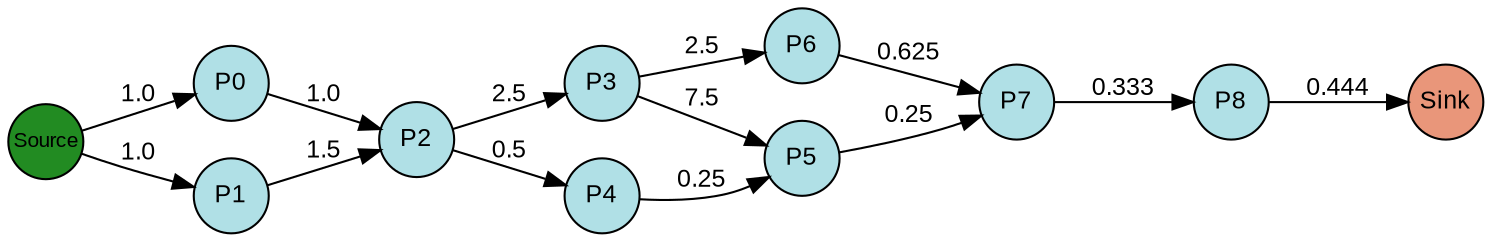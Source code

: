 digraph {
  splines=true;
node [margin=0 fontname=arial fontcolor=black fontsize=12 shape=circle width=0.5 fixedsize=true style=filled fillcolor=powderblue]
  1 [label="P0"]
  2 [label="P1"]
  3 [label="P2"]
  4 [label="P3"]
  5 [label="P4"]
  6 [label="P5"]
  7 [label="P6"]
  8 [label="P7"]
  9 [label="P8"]
  node [margin=0 fontname=arial fontcolor=black fontsize=10 shape=circle width=0.5 fixedsize=true style=filled fillcolor=forestgreen]
  10 [label="Source"]
  node [margin=0 fontname=arial fontcolor=black fontsize=12 shape=circle width=0.5 fixedsize=true style=filled fillcolor=darksalmon]
  11 [label="Sink"]
rankdir=LR
edge [margin=0 fontname=arial fontcolor=black fontsize=12]
   1 -> 3 [label="1.0"]
   2 -> 3 [label="1.5"]
   3 -> 4 [label="2.5"]
   3 -> 5 [label="0.5"]
   4 -> 6 [label="7.5"]
   5 -> 6 [label="0.25"]
   4 -> 7 [label="2.5"]
   6 -> 8 [label="0.25"]
   7 -> 8 [label="0.625"]
   8 -> 9 [label="0.333"]
   10 -> 2 [label="1.0"]
   10 -> 1 [label="1.0"]
   9 -> 11 [label="0.444"]

  {rank=same 10}
	{rank=same  1, 2 }
	{rank=same  3 }
	{rank=same  4, 5 }
	{rank=same  6, 7 }
	{rank=same  8 }
	{rank=same  9 }
  {rank=same 11}
}
